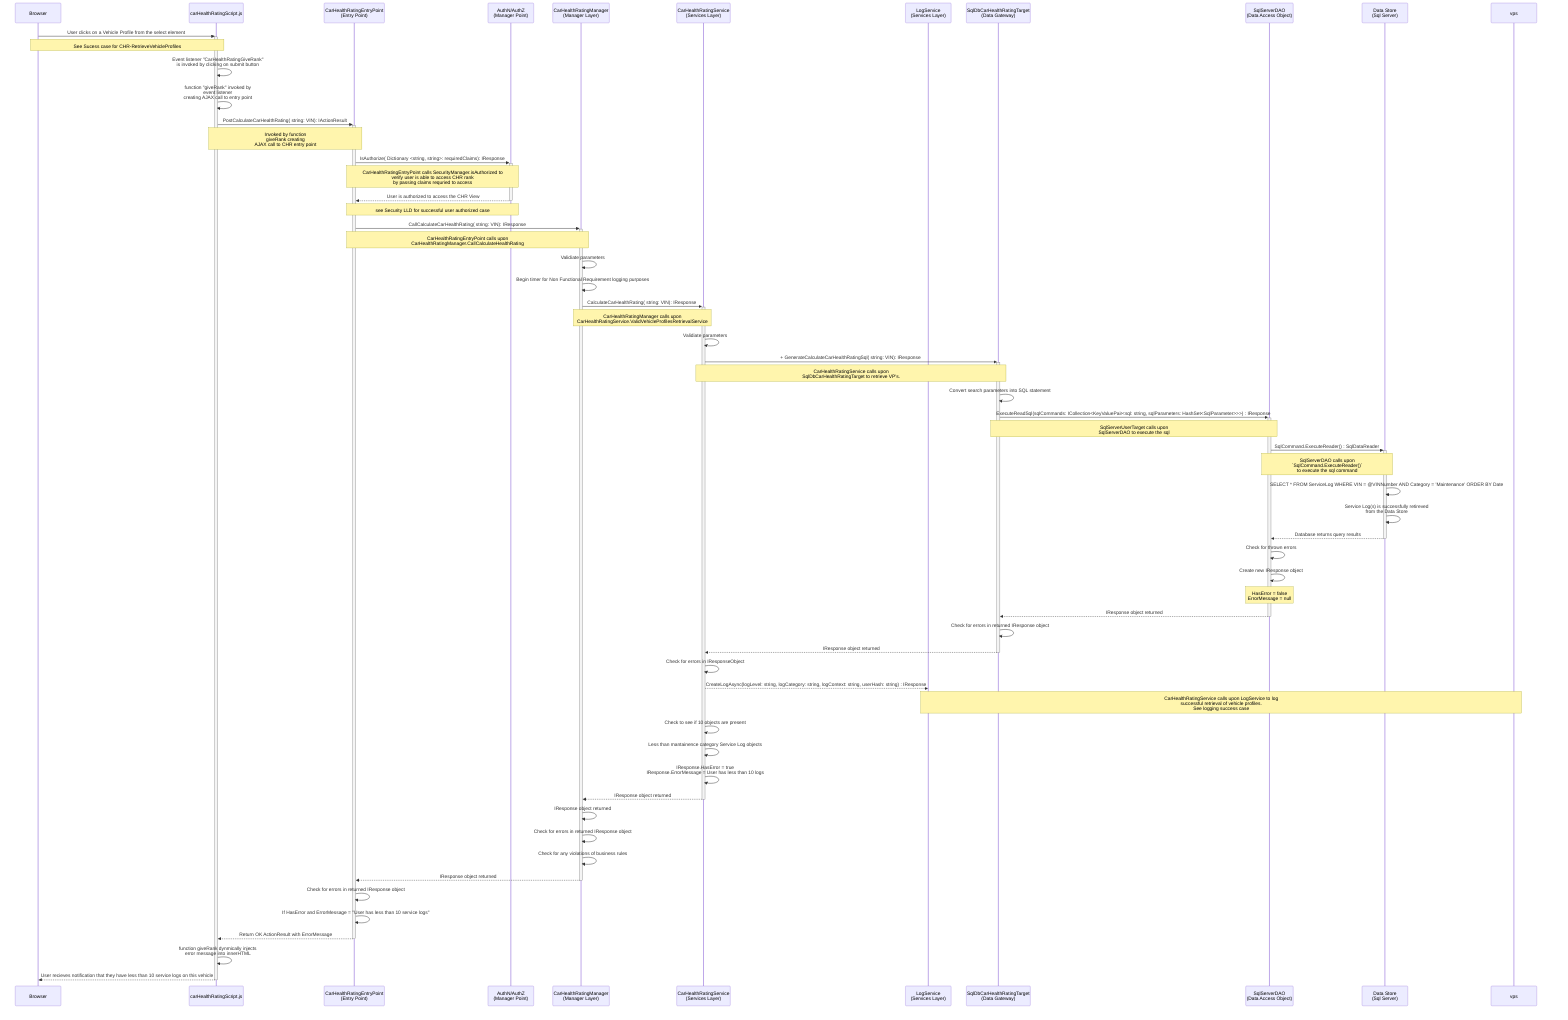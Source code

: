 sequenceDiagram
participant u as Browser
participant scr as carHealthRatingScript.js
participant e as CarHealthRatingEntryPoint<br>(Entry Point)
participant az as AuthN/AuthZ<br>(Manager Point)
participant chrm as CarHealthRatingManager<br>(Manager Layer)
participant chrs as CarHealthRatingService<br>(Services Layer)
participant ll as LogService<br>(Services Layer)
participant dg as SqlDbCarHealthRatingTarget<br>(Data Gateway)
participant da as SqlServerDAO<br>(Data Access Object)
participant ds as Data Store<br>(Sql Server)

u ->>+ scr: User clicks on a Vehicle Profile from the select element
    Note over u,scr: See Sucess case for CHR-RetrieveVehicleProfiles

    scr->>scr: Event listener "CarHealthRatingGiveRank" <br>is invoked by clicking on submit button
    scr->>scr: function "giveRank" invoked by<br> event listener<br> creating AJAX call to entry point

        scr->>+e: PostCalculateCarHealthRating( string: VIN): IActionResult
            Note over scr,e: Invoked by function <br> giveRank creating<br>AJAX call to CHR entry point

            e->>+az: IsAuthorize( Dictionary <string, string>: requiredClaims): IResponse
            Note over e,az: CarHealthRatingEntryPoint calls SecurityManager.isAuthorized to<br>verify user is able to access CHR rank<br> by passing claims requried to access
            
            az-->>-e: User is authorized to access the CHR View 
            Note over az,e: see Security LLD for successful user authorized case

                e->>+chrm: CallCalculateCarHealthRating( string: VIN): IResponse
                    Note over e,chrm: CarHealthRatingEntryPoint calls upon<br>CarHealthRatingManager.CallCalculateHealthRating

                    chrm->>chrm: Validiate parameters 

                    chrm->>chrm: Begin timer for Non Functional Requirement logging purposes

                        chrm->>+chrs: CalculateCarHealthRating( string: VIN): IResponse
                            Note over chrm,chrs: CarHealthRatingManager calls upon<br> CarHealthRatingService.ValidVehicleProfilesRetrievalService

                            chrs->>chrs: Validiate parameters

                                chrs->>+dg: + GenerateCalculateCarHealthRatingSql( string: VIN): IResponse
                                    Note over chrs,dg: CarHealthRatingService calls upon<br> SqlDbCarHealthRatingTarget to retrieve VP's.

                                    dg->>dg: Convert search parameters into SQL statement

                                        dg->>+da: ExecuteReadSql(sqlCommands: ICollection<KeyValuePair<sql: string, sqlParameters: HashSet<SqlParameter>>>) : IResponse
                                            Note over dg,da: SqlServerUserTarget calls upon<br>SqlServerDAO to execute the sql

                                                da->>+ds: SqlCommand.ExecuteReader() : SqlDataReader
                                                    Note over da,ds: SqlServerDAO calls upon<br>`SqlCommand.ExecuteReader()`<br>to execute the sql command

                                                        ds->>ds: SELECT * FROM ServiceLog WHERE VIN = @VINNumber AND Category = 'Maintenance' ORDER BY Date;

                                                        ds->>ds: Service Log(s) is successfully retireved<br>from the Data Store

                                                ds-->>-da: Database returns query results

                                                da->>da: Check for thrown errors

                                                da->>da: Create new IResponse object
                                                    Note over da: HasError = false<br>ErrorMessage = null

                                        da-->>-dg: IResponse object returned

                                    dg->>dg: Check for errors in returned IResponse object

                                dg-->>-chrs: IResponse object returned

                            chrs->>chrs: Check for errors in IResponseObject

                                # Log successful vehicle profile retrieval
                                chrs-->>ll: CreateLogAsync(logLevel: string, logCategory: string, logContext: string, userHash: string) : IResponse
                                    Note over vps,ll: CarHealthRatingService calls upon LogService to log<br>successful retrieval of vehicle profiles.<br>See logging success case

                            # checking for minimum service logs present
                            chrs->>chrs: Check to see if 10 objects are present        

                            chrs->>chrs: Less than mantainence category Service Log objects

                            chrs->>chrs: IResponse.HasError = true<br>IResponse.ErrorMessage = User has less than 10 logs

                        chrs-->>-chrm: IResponse object returned
                    
                    chrm->>chrm: IResponse object returned

                    chrm->>chrm: Check for errors in returned IResponse object

                    chrm->>chrm: Check for any violations of business rules

                chrm-->>-e: IResponse object returned

            e->>e: Check for errors in returned IResponse object

            e->>e: If HasError and ErrorMessage = "User has less than 10 service logs"

        e-->>-scr: Return OK ActionResult with ErrorMessage
        
    scr->>scr: function giveRank dynmically injects<br> error message into innerHTML 

scr-->>-u: User recieves notification that they have less than 10 service logs on this vehicle